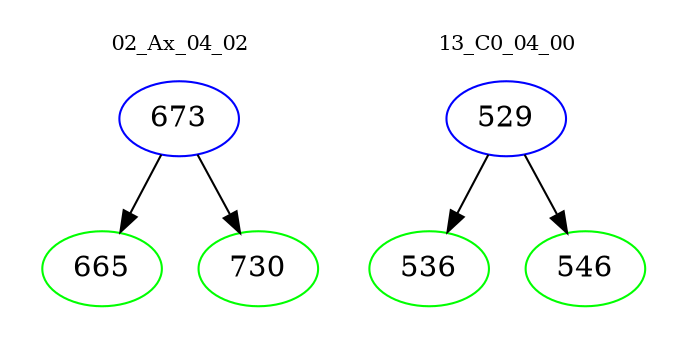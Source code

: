 digraph{
subgraph cluster_0 {
color = white
label = "02_Ax_04_02";
fontsize=10;
T0_673 [label="673", color="blue"]
T0_673 -> T0_665 [color="black"]
T0_665 [label="665", color="green"]
T0_673 -> T0_730 [color="black"]
T0_730 [label="730", color="green"]
}
subgraph cluster_1 {
color = white
label = "13_C0_04_00";
fontsize=10;
T1_529 [label="529", color="blue"]
T1_529 -> T1_536 [color="black"]
T1_536 [label="536", color="green"]
T1_529 -> T1_546 [color="black"]
T1_546 [label="546", color="green"]
}
}
